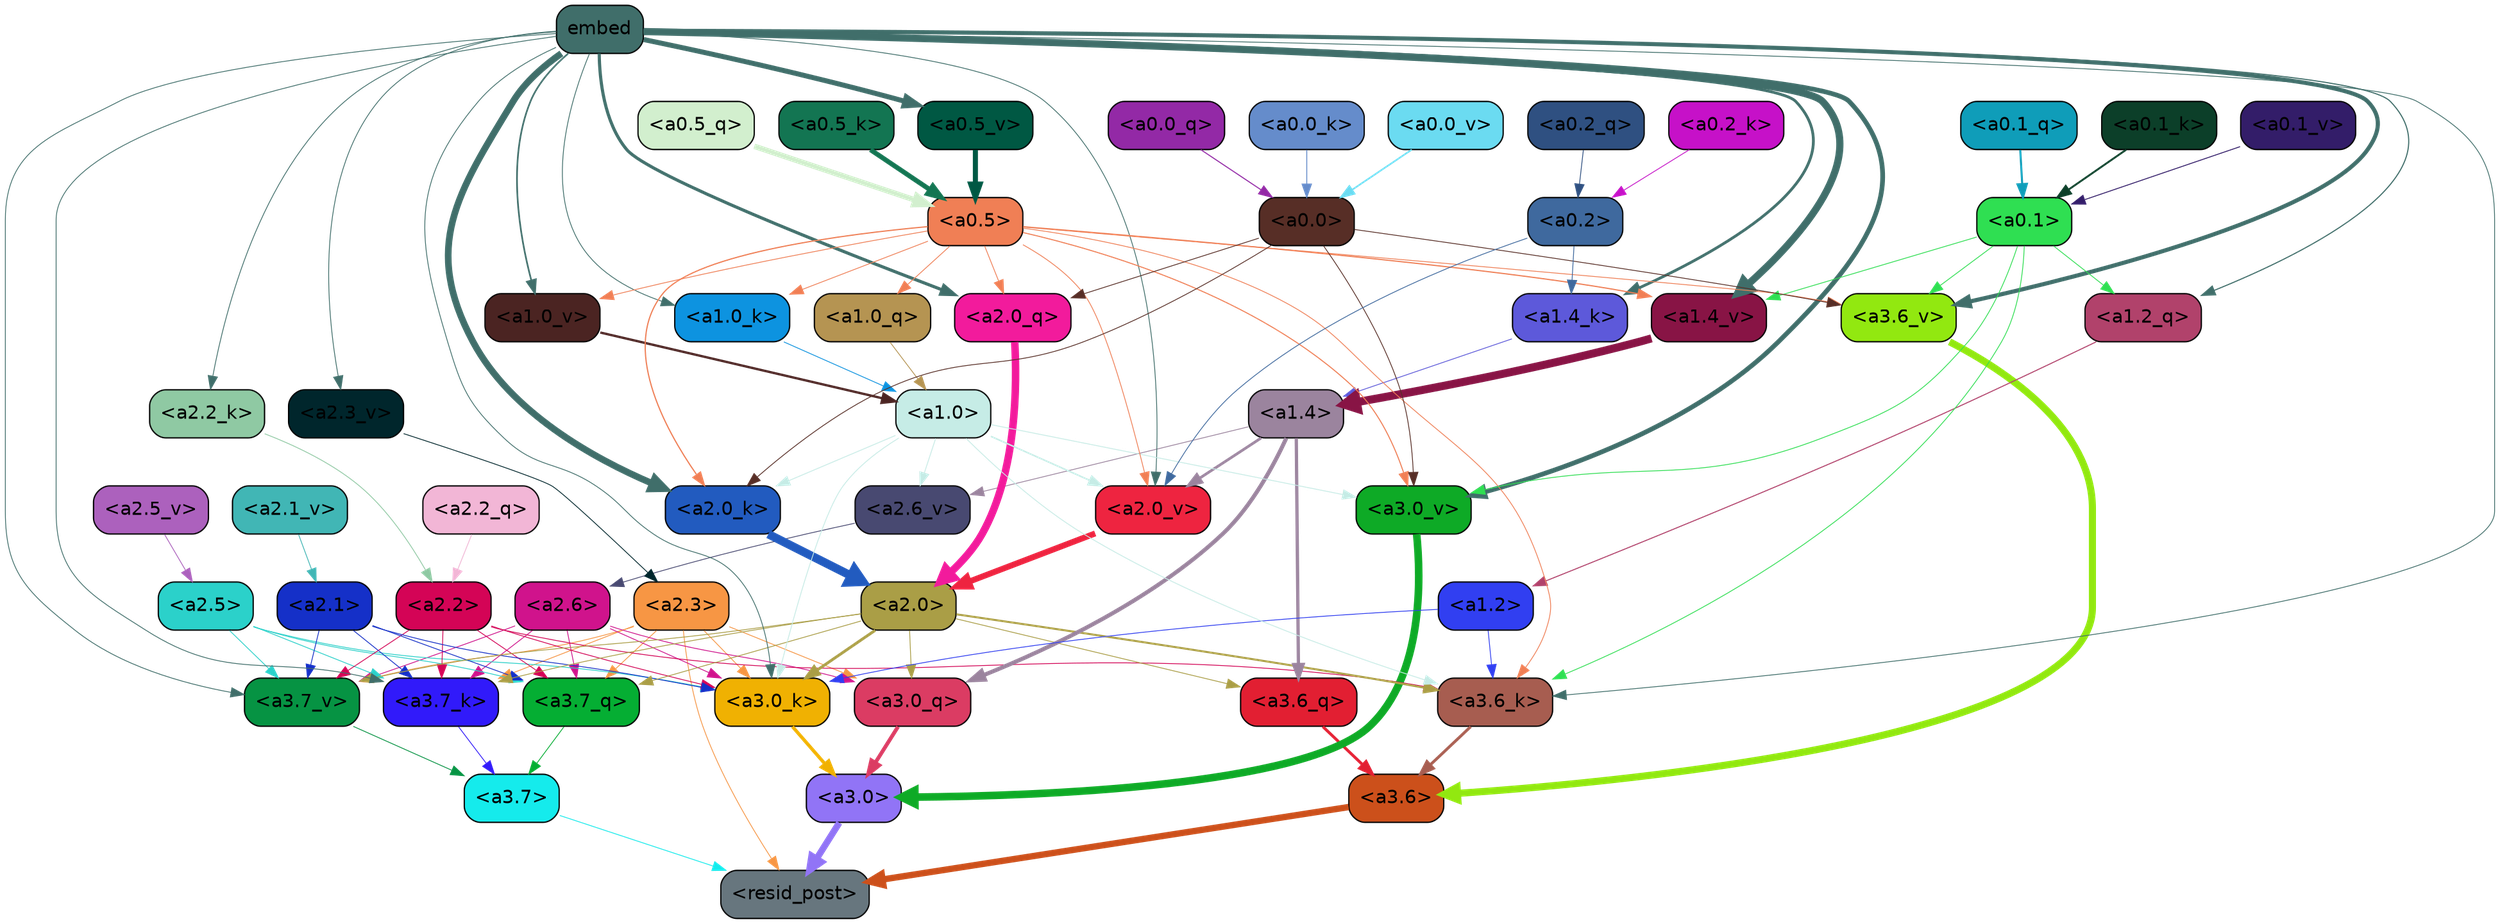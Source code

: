 strict digraph "" {
	graph [bgcolor=transparent,
		layout=dot,
		overlap=false,
		splines=true
	];
	"<a3.7>"	[color=black,
		fillcolor="#15ebec",
		fontname=Helvetica,
		shape=box,
		style="filled, rounded"];
	"<resid_post>"	[color=black,
		fillcolor="#67767e",
		fontname=Helvetica,
		shape=box,
		style="filled, rounded"];
	"<a3.7>" -> "<resid_post>"	[color="#15ebec",
		penwidth=0.6];
	"<a3.6>"	[color=black,
		fillcolor="#cc501b",
		fontname=Helvetica,
		shape=box,
		style="filled, rounded"];
	"<a3.6>" -> "<resid_post>"	[color="#cc501b",
		penwidth=4.7534414529800415];
	"<a3.0>"	[color=black,
		fillcolor="#9174f6",
		fontname=Helvetica,
		shape=box,
		style="filled, rounded"];
	"<a3.0>" -> "<resid_post>"	[color="#9174f6",
		penwidth=4.898576855659485];
	"<a2.3>"	[color=black,
		fillcolor="#f79644",
		fontname=Helvetica,
		shape=box,
		style="filled, rounded"];
	"<a2.3>" -> "<resid_post>"	[color="#f79644",
		penwidth=0.6];
	"<a3.7_q>"	[color=black,
		fillcolor="#05ae33",
		fontname=Helvetica,
		shape=box,
		style="filled, rounded"];
	"<a2.3>" -> "<a3.7_q>"	[color="#f79644",
		penwidth=0.6];
	"<a3.0_q>"	[color=black,
		fillcolor="#db3c63",
		fontname=Helvetica,
		shape=box,
		style="filled, rounded"];
	"<a2.3>" -> "<a3.0_q>"	[color="#f79644",
		penwidth=0.6];
	"<a3.7_k>"	[color=black,
		fillcolor="#311afa",
		fontname=Helvetica,
		shape=box,
		style="filled, rounded"];
	"<a2.3>" -> "<a3.7_k>"	[color="#f79644",
		penwidth=0.6];
	"<a3.0_k>"	[color=black,
		fillcolor="#f0b102",
		fontname=Helvetica,
		shape=box,
		style="filled, rounded"];
	"<a2.3>" -> "<a3.0_k>"	[color="#f79644",
		penwidth=0.6];
	"<a3.7_v>"	[color=black,
		fillcolor="#069343",
		fontname=Helvetica,
		shape=box,
		style="filled, rounded"];
	"<a2.3>" -> "<a3.7_v>"	[color="#f79644",
		penwidth=0.6];
	"<a3.7_q>" -> "<a3.7>"	[color="#05ae33",
		penwidth=0.6];
	"<a3.6_q>"	[color=black,
		fillcolor="#e21f32",
		fontname=Helvetica,
		shape=box,
		style="filled, rounded"];
	"<a3.6_q>" -> "<a3.6>"	[color="#e21f32",
		penwidth=2.160832464694977];
	"<a3.0_q>" -> "<a3.0>"	[color="#db3c63",
		penwidth=2.870753765106201];
	"<a3.7_k>" -> "<a3.7>"	[color="#311afa",
		penwidth=0.6];
	"<a3.6_k>"	[color=black,
		fillcolor="#a75d50",
		fontname=Helvetica,
		shape=box,
		style="filled, rounded"];
	"<a3.6_k>" -> "<a3.6>"	[color="#a75d50",
		penwidth=2.13908451795578];
	"<a3.0_k>" -> "<a3.0>"	[color="#f0b102",
		penwidth=2.520303964614868];
	"<a3.7_v>" -> "<a3.7>"	[color="#069343",
		penwidth=0.6];
	"<a3.6_v>"	[color=black,
		fillcolor="#92e810",
		fontname=Helvetica,
		shape=box,
		style="filled, rounded"];
	"<a3.6_v>" -> "<a3.6>"	[color="#92e810",
		penwidth=5.297133803367615];
	"<a3.0_v>"	[color=black,
		fillcolor="#0eaa26",
		fontname=Helvetica,
		shape=box,
		style="filled, rounded"];
	"<a3.0_v>" -> "<a3.0>"	[color="#0eaa26",
		penwidth=5.680712580680847];
	"<a2.6>"	[color=black,
		fillcolor="#d0138c",
		fontname=Helvetica,
		shape=box,
		style="filled, rounded"];
	"<a2.6>" -> "<a3.7_q>"	[color="#d0138c",
		penwidth=0.6];
	"<a2.6>" -> "<a3.0_q>"	[color="#d0138c",
		penwidth=0.6];
	"<a2.6>" -> "<a3.7_k>"	[color="#d0138c",
		penwidth=0.6];
	"<a2.6>" -> "<a3.0_k>"	[color="#d0138c",
		penwidth=0.6];
	"<a2.6>" -> "<a3.7_v>"	[color="#d0138c",
		penwidth=0.6];
	"<a2.5>"	[color=black,
		fillcolor="#2bd1ca",
		fontname=Helvetica,
		shape=box,
		style="filled, rounded"];
	"<a2.5>" -> "<a3.7_q>"	[color="#2bd1ca",
		penwidth=0.6];
	"<a2.5>" -> "<a3.7_k>"	[color="#2bd1ca",
		penwidth=0.6];
	"<a2.5>" -> "<a3.0_k>"	[color="#2bd1ca",
		penwidth=0.6];
	"<a2.5>" -> "<a3.7_v>"	[color="#2bd1ca",
		penwidth=0.6];
	"<a2.2>"	[color=black,
		fillcolor="#d40456",
		fontname=Helvetica,
		shape=box,
		style="filled, rounded"];
	"<a2.2>" -> "<a3.7_q>"	[color="#d40456",
		penwidth=0.6];
	"<a2.2>" -> "<a3.7_k>"	[color="#d40456",
		penwidth=0.6];
	"<a2.2>" -> "<a3.6_k>"	[color="#d40456",
		penwidth=0.6];
	"<a2.2>" -> "<a3.0_k>"	[color="#d40456",
		penwidth=0.6];
	"<a2.2>" -> "<a3.7_v>"	[color="#d40456",
		penwidth=0.6];
	"<a2.1>"	[color=black,
		fillcolor="#1530c8",
		fontname=Helvetica,
		shape=box,
		style="filled, rounded"];
	"<a2.1>" -> "<a3.7_q>"	[color="#1530c8",
		penwidth=0.6];
	"<a2.1>" -> "<a3.7_k>"	[color="#1530c8",
		penwidth=0.6];
	"<a2.1>" -> "<a3.0_k>"	[color="#1530c8",
		penwidth=0.6];
	"<a2.1>" -> "<a3.7_v>"	[color="#1530c8",
		penwidth=0.6];
	"<a2.0>"	[color=black,
		fillcolor="#aa9e46",
		fontname=Helvetica,
		shape=box,
		style="filled, rounded"];
	"<a2.0>" -> "<a3.7_q>"	[color="#aa9e46",
		penwidth=0.6];
	"<a2.0>" -> "<a3.6_q>"	[color="#aa9e46",
		penwidth=0.6];
	"<a2.0>" -> "<a3.0_q>"	[color="#aa9e46",
		penwidth=0.6];
	"<a2.0>" -> "<a3.7_k>"	[color="#aa9e46",
		penwidth=0.6];
	"<a2.0>" -> "<a3.6_k>"	[color="#aa9e46",
		penwidth=1.4807794839143753];
	"<a2.0>" -> "<a3.0_k>"	[color="#aa9e46",
		penwidth=2.095262974500656];
	"<a2.0>" -> "<a3.7_v>"	[color="#aa9e46",
		penwidth=0.6];
	"<a1.4>"	[color=black,
		fillcolor="#9b849e",
		fontname=Helvetica,
		shape=box,
		style="filled, rounded"];
	"<a1.4>" -> "<a3.6_q>"	[color="#9b849e",
		penwidth=2.425799250602722];
	"<a1.4>" -> "<a3.0_q>"	[color="#9b849e",
		penwidth=3.0341034531593323];
	"<a2.6_v>"	[color=black,
		fillcolor="#484971",
		fontname=Helvetica,
		shape=box,
		style="filled, rounded"];
	"<a1.4>" -> "<a2.6_v>"	[color="#9b849e",
		penwidth=0.6];
	"<a2.0_v>"	[color=black,
		fillcolor="#ee2440",
		fontname=Helvetica,
		shape=box,
		style="filled, rounded"];
	"<a1.4>" -> "<a2.0_v>"	[color="#9b849e",
		penwidth=2.007302835583687];
	embed	[color=black,
		fillcolor="#406e6a",
		fontname=Helvetica,
		shape=box,
		style="filled, rounded"];
	embed -> "<a3.7_k>"	[color="#406e6a",
		penwidth=0.6];
	embed -> "<a3.6_k>"	[color="#406e6a",
		penwidth=0.6];
	embed -> "<a3.0_k>"	[color="#406e6a",
		penwidth=0.6];
	embed -> "<a3.7_v>"	[color="#406e6a",
		penwidth=0.6];
	embed -> "<a3.6_v>"	[color="#406e6a",
		penwidth=3.067279100418091];
	embed -> "<a3.0_v>"	[color="#406e6a",
		penwidth=3.5202720761299133];
	"<a2.0_q>"	[color=black,
		fillcolor="#f21b9c",
		fontname=Helvetica,
		shape=box,
		style="filled, rounded"];
	embed -> "<a2.0_q>"	[color="#406e6a",
		penwidth=2.339468687772751];
	"<a2.2_k>"	[color=black,
		fillcolor="#8fc9a3",
		fontname=Helvetica,
		shape=box,
		style="filled, rounded"];
	embed -> "<a2.2_k>"	[color="#406e6a",
		penwidth=0.6];
	"<a2.0_k>"	[color=black,
		fillcolor="#225bbf",
		fontname=Helvetica,
		shape=box,
		style="filled, rounded"];
	embed -> "<a2.0_k>"	[color="#406e6a",
		penwidth=4.9759310483932495];
	"<a2.3_v>"	[color=black,
		fillcolor="#00262c",
		fontname=Helvetica,
		shape=box,
		style="filled, rounded"];
	embed -> "<a2.3_v>"	[color="#406e6a",
		penwidth=0.6];
	embed -> "<a2.0_v>"	[color="#406e6a",
		penwidth=0.6];
	"<a1.2_q>"	[color=black,
		fillcolor="#b1426b",
		fontname=Helvetica,
		shape=box,
		style="filled, rounded"];
	embed -> "<a1.2_q>"	[color="#406e6a",
		penwidth=0.8262195587158203];
	"<a1.4_k>"	[color=black,
		fillcolor="#5d59da",
		fontname=Helvetica,
		shape=box,
		style="filled, rounded"];
	embed -> "<a1.4_k>"	[color="#406e6a",
		penwidth=2.0715588331222534];
	"<a1.0_k>"	[color=black,
		fillcolor="#0d93e0",
		fontname=Helvetica,
		shape=box,
		style="filled, rounded"];
	embed -> "<a1.0_k>"	[color="#406e6a",
		penwidth=0.6];
	"<a1.4_v>"	[color=black,
		fillcolor="#881445",
		fontname=Helvetica,
		shape=box,
		style="filled, rounded"];
	embed -> "<a1.4_v>"	[color="#406e6a",
		penwidth=5.3763720989227295];
	"<a1.0_v>"	[color=black,
		fillcolor="#4b2422",
		fontname=Helvetica,
		shape=box,
		style="filled, rounded"];
	embed -> "<a1.0_v>"	[color="#406e6a",
		penwidth=1.232791244983673];
	"<a0.5_v>"	[color=black,
		fillcolor="#005843",
		fontname=Helvetica,
		shape=box,
		style="filled, rounded"];
	embed -> "<a0.5_v>"	[color="#406e6a",
		penwidth=3.744613029062748];
	"<a1.2>"	[color=black,
		fillcolor="#313ff1",
		fontname=Helvetica,
		shape=box,
		style="filled, rounded"];
	"<a1.2>" -> "<a3.6_k>"	[color="#313ff1",
		penwidth=0.6];
	"<a1.2>" -> "<a3.0_k>"	[color="#313ff1",
		penwidth=0.6];
	"<a1.0>"	[color=black,
		fillcolor="#c6ece6",
		fontname=Helvetica,
		shape=box,
		style="filled, rounded"];
	"<a1.0>" -> "<a3.6_k>"	[color="#c6ece6",
		penwidth=0.6];
	"<a1.0>" -> "<a3.0_k>"	[color="#c6ece6",
		penwidth=0.6];
	"<a1.0>" -> "<a3.0_v>"	[color="#c6ece6",
		penwidth=0.6];
	"<a1.0>" -> "<a2.0_k>"	[color="#c6ece6",
		penwidth=0.6];
	"<a1.0>" -> "<a2.6_v>"	[color="#c6ece6",
		penwidth=0.6];
	"<a1.0>" -> "<a2.0_v>"	[color="#c6ece6",
		penwidth=1.0943371653556824];
	"<a0.5>"	[color=black,
		fillcolor="#f07f55",
		fontname=Helvetica,
		shape=box,
		style="filled, rounded"];
	"<a0.5>" -> "<a3.6_k>"	[color="#f07f55",
		penwidth=0.6];
	"<a0.5>" -> "<a3.6_v>"	[color="#f07f55",
		penwidth=0.6];
	"<a0.5>" -> "<a3.0_v>"	[color="#f07f55",
		penwidth=0.764040544629097];
	"<a0.5>" -> "<a2.0_q>"	[color="#f07f55",
		penwidth=0.6];
	"<a0.5>" -> "<a2.0_k>"	[color="#f07f55",
		penwidth=0.8956001400947571];
	"<a0.5>" -> "<a2.0_v>"	[color="#f07f55",
		penwidth=0.6];
	"<a1.0_q>"	[color=black,
		fillcolor="#b59452",
		fontname=Helvetica,
		shape=box,
		style="filled, rounded"];
	"<a0.5>" -> "<a1.0_q>"	[color="#f07f55",
		penwidth=0.6];
	"<a0.5>" -> "<a1.0_k>"	[color="#f07f55",
		penwidth=0.6];
	"<a0.5>" -> "<a1.4_v>"	[color="#f07f55",
		penwidth=0.8774083852767944];
	"<a0.5>" -> "<a1.0_v>"	[color="#f07f55",
		penwidth=0.6];
	"<a0.1>"	[color=black,
		fillcolor="#2fdf52",
		fontname=Helvetica,
		shape=box,
		style="filled, rounded"];
	"<a0.1>" -> "<a3.6_k>"	[color="#2fdf52",
		penwidth=0.6];
	"<a0.1>" -> "<a3.6_v>"	[color="#2fdf52",
		penwidth=0.6];
	"<a0.1>" -> "<a3.0_v>"	[color="#2fdf52",
		penwidth=0.6];
	"<a0.1>" -> "<a1.2_q>"	[color="#2fdf52",
		penwidth=0.6];
	"<a0.1>" -> "<a1.4_v>"	[color="#2fdf52",
		penwidth=0.6];
	"<a0.0>"	[color=black,
		fillcolor="#572e26",
		fontname=Helvetica,
		shape=box,
		style="filled, rounded"];
	"<a0.0>" -> "<a3.6_v>"	[color="#572e26",
		penwidth=0.6];
	"<a0.0>" -> "<a3.0_v>"	[color="#572e26",
		penwidth=0.6];
	"<a0.0>" -> "<a2.0_q>"	[color="#572e26",
		penwidth=0.6];
	"<a0.0>" -> "<a2.0_k>"	[color="#572e26",
		penwidth=0.6];
	"<a2.2_q>"	[color=black,
		fillcolor="#f2b6d6",
		fontname=Helvetica,
		shape=box,
		style="filled, rounded"];
	"<a2.2_q>" -> "<a2.2>"	[color="#f2b6d6",
		penwidth=0.6];
	"<a2.0_q>" -> "<a2.0>"	[color="#f21b9c",
		penwidth=5.606565475463867];
	"<a2.2_k>" -> "<a2.2>"	[color="#8fc9a3",
		penwidth=0.6];
	"<a2.0_k>" -> "<a2.0>"	[color="#225bbf",
		penwidth=6.344284534454346];
	"<a2.6_v>" -> "<a2.6>"	[color="#484971",
		penwidth=0.6];
	"<a2.5_v>"	[color=black,
		fillcolor="#ac61bd",
		fontname=Helvetica,
		shape=box,
		style="filled, rounded"];
	"<a2.5_v>" -> "<a2.5>"	[color="#ac61bd",
		penwidth=0.6];
	"<a2.3_v>" -> "<a2.3>"	[color="#00262c",
		penwidth=0.6];
	"<a2.1_v>"	[color=black,
		fillcolor="#41b6b5",
		fontname=Helvetica,
		shape=box,
		style="filled, rounded"];
	"<a2.1_v>" -> "<a2.1>"	[color="#41b6b5",
		penwidth=0.6];
	"<a2.0_v>" -> "<a2.0>"	[color="#ee2440",
		penwidth=4.422677040100098];
	"<a0.2>"	[color=black,
		fillcolor="#3f699e",
		fontname=Helvetica,
		shape=box,
		style="filled, rounded"];
	"<a0.2>" -> "<a2.0_v>"	[color="#3f699e",
		penwidth=0.6];
	"<a0.2>" -> "<a1.4_k>"	[color="#3f699e",
		penwidth=0.6];
	"<a1.2_q>" -> "<a1.2>"	[color="#b1426b",
		penwidth=0.7570515871047974];
	"<a1.0_q>" -> "<a1.0>"	[color="#b59452",
		penwidth=0.6];
	"<a1.4_k>" -> "<a1.4>"	[color="#5d59da",
		penwidth=0.6];
	"<a1.0_k>" -> "<a1.0>"	[color="#0d93e0",
		penwidth=0.6];
	"<a1.4_v>" -> "<a1.4>"	[color="#881445",
		penwidth=6.0194467306137085];
	"<a1.0_v>" -> "<a1.0>"	[color="#4b2422",
		penwidth=1.738280937075615];
	"<a0.5_q>"	[color=black,
		fillcolor="#d2efce",
		fontname=Helvetica,
		shape=box,
		style="filled, rounded"];
	"<a0.5_q>" -> "<a0.5>"	[color="#d2efce",
		penwidth=4.023846536874771];
	"<a0.2_q>"	[color=black,
		fillcolor="#2f5081",
		fontname=Helvetica,
		shape=box,
		style="filled, rounded"];
	"<a0.2_q>" -> "<a0.2>"	[color="#2f5081",
		penwidth=0.6];
	"<a0.1_q>"	[color=black,
		fillcolor="#0f9db9",
		fontname=Helvetica,
		shape=box,
		style="filled, rounded"];
	"<a0.1_q>" -> "<a0.1>"	[color="#0f9db9",
		penwidth=1.5174570083618164];
	"<a0.0_q>"	[color=black,
		fillcolor="#9329a6",
		fontname=Helvetica,
		shape=box,
		style="filled, rounded"];
	"<a0.0_q>" -> "<a0.0>"	[color="#9329a6",
		penwidth=0.766176700592041];
	"<a0.5_k>"	[color=black,
		fillcolor="#137552",
		fontname=Helvetica,
		shape=box,
		style="filled, rounded"];
	"<a0.5_k>" -> "<a0.5>"	[color="#137552",
		penwidth=3.607769437134266];
	"<a0.2_k>"	[color=black,
		fillcolor="#c611c8",
		fontname=Helvetica,
		shape=box,
		style="filled, rounded"];
	"<a0.2_k>" -> "<a0.2>"	[color="#c611c8",
		penwidth=0.6];
	"<a0.1_k>"	[color=black,
		fillcolor="#0c3f29",
		fontname=Helvetica,
		shape=box,
		style="filled, rounded"];
	"<a0.1_k>" -> "<a0.1>"	[color="#0c3f29",
		penwidth=1.4202113151550293];
	"<a0.0_k>"	[color=black,
		fillcolor="#658ccb",
		fontname=Helvetica,
		shape=box,
		style="filled, rounded"];
	"<a0.0_k>" -> "<a0.0>"	[color="#658ccb",
		penwidth=0.6857404708862305];
	"<a0.5_v>" -> "<a0.5>"	[color="#005843",
		penwidth=3.7962711341679096];
	"<a0.1_v>"	[color=black,
		fillcolor="#331d69",
		fontname=Helvetica,
		shape=box,
		style="filled, rounded"];
	"<a0.1_v>" -> "<a0.1>"	[color="#331d69",
		penwidth=0.6802752017974854];
	"<a0.0_v>"	[color=black,
		fillcolor="#6bdbf1",
		fontname=Helvetica,
		shape=box,
		style="filled, rounded"];
	"<a0.0_v>" -> "<a0.0>"	[color="#6bdbf1",
		penwidth=1.1918113231658936];
}
